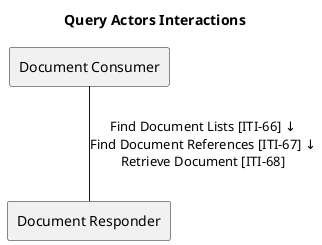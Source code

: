 @startuml
title Query Actors Interactions
agent "Document Consumer" as DocumentConsumer
agent "Document Responder" as DocumentResponder
DocumentConsumer -- DocumentResponder : "Find Document Lists [ITI-66] ↓\nFind Document References [ITI-67] ↓\nRetrieve Document [ITI-68]"
@enduml

